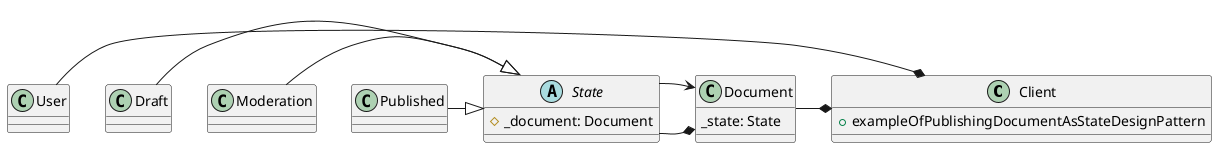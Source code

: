 @startuml
'https://plantuml.com/class-diagram

class Client {
    + exampleOfPublishingDocumentAsStateDesignPattern
}

User -* Client
Document -* Client

class User {
}

class Document {
    _state: State
}

State -* Document

abstract class State {
    # _document: Document
}

State -> Document

class Draft {
}

Draft -|> State

class Moderation {
}

Moderation -|> State

class Published {
}

Published -|> State

@enduml